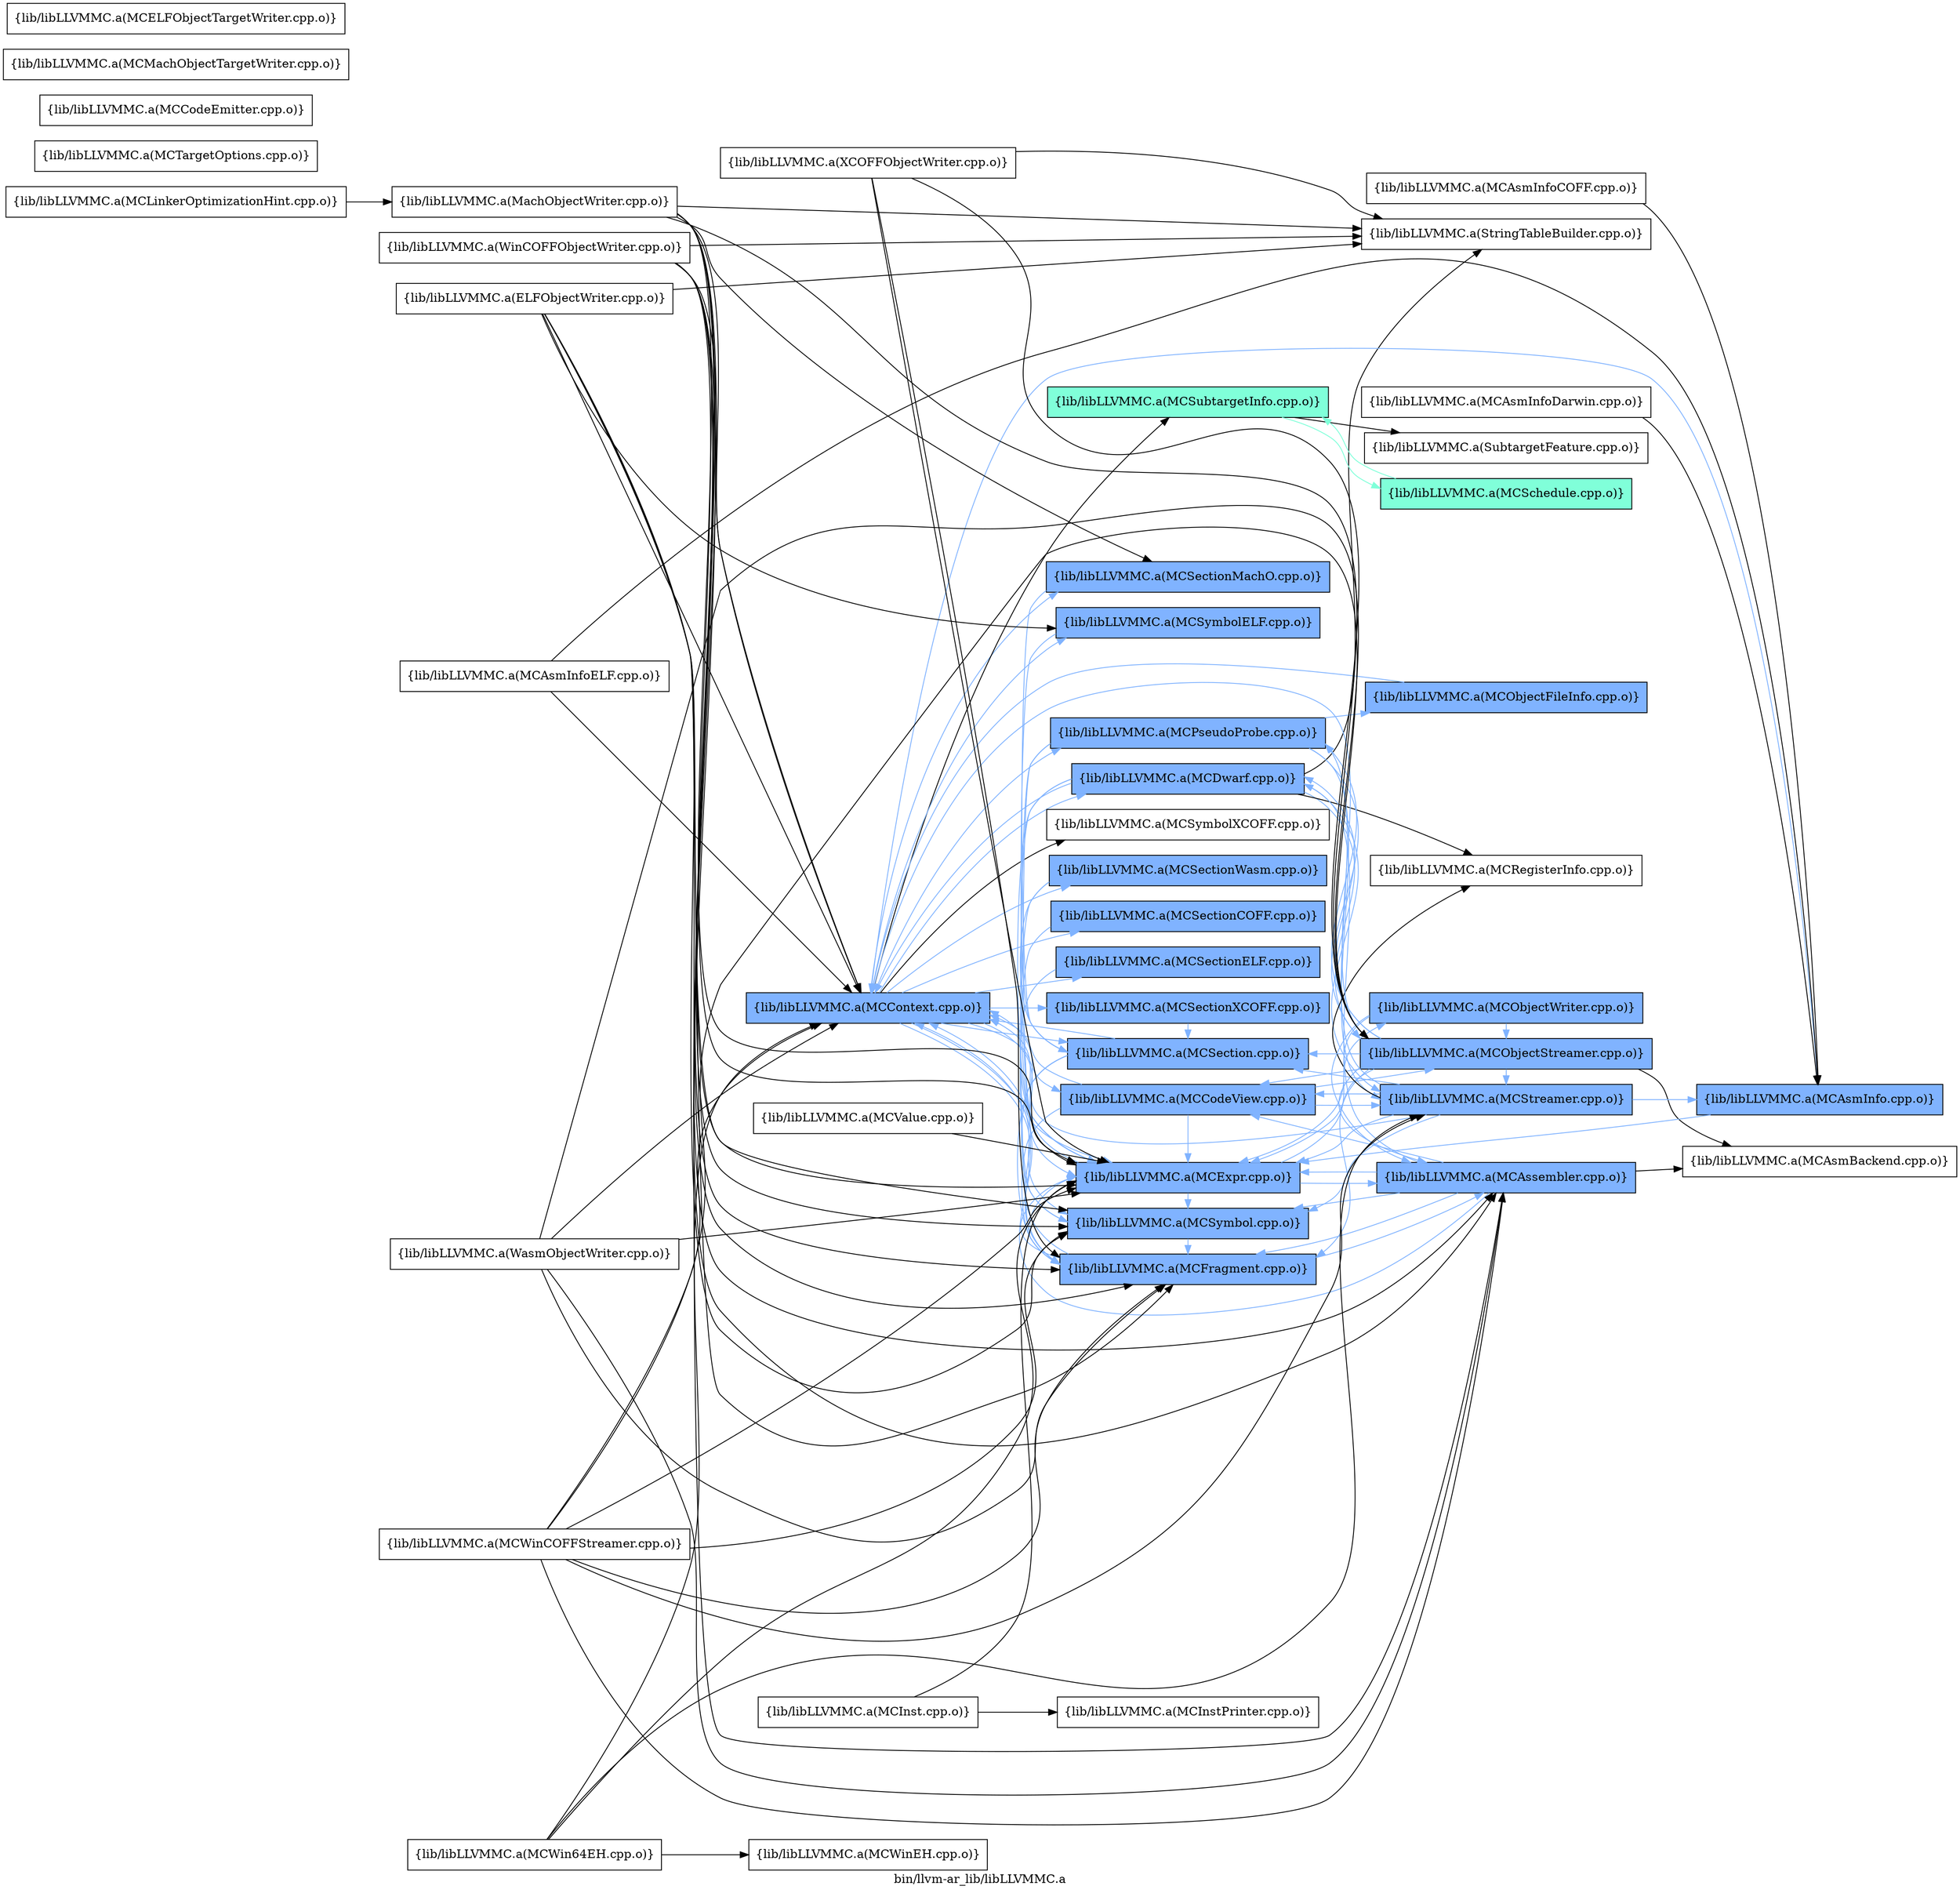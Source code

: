 digraph "bin/llvm-ar_lib/libLLVMMC.a" {
	label="bin/llvm-ar_lib/libLLVMMC.a";
	rankdir=LR;
	{ rank=same; Node0x556ad8f01238;  }
	{ rank=same; Node0x556ad8f01148; Node0x556ad8eff848; Node0x556ad8f041b8; Node0x556ad8f03498; Node0x556ad8f006a8; Node0x556ad8f03ee8; Node0x556ad8f03cb8; Node0x556ad8f02548; Node0x556ad8f02c78; Node0x556ad8f02a48; Node0x556ad8f057e8; Node0x556ad8f04a28; Node0x556ad8f018c8; Node0x556ad8f00bf8; Node0x556ad8f001a8;  }
	{ rank=same; Node0x556ad8f05a18; Node0x556ad8f06b48; Node0x556ad8f03808; Node0x556ad8effc58; Node0x556ad8f01648; Node0x556ad8eff988; Node0x556ad8f06788; Node0x556ad8efd368; Node0x556ad8eff3e8;  }

	Node0x556ad8f01238 [shape=record,shape=box,group=2,style=filled,fillcolor="0.600000 0.5 1",label="{lib/libLLVMMC.a(MCContext.cpp.o)}"];
	Node0x556ad8f01238 -> Node0x556ad8f01148[color="0.600000 0.5 1"];
	Node0x556ad8f01238 -> Node0x556ad8eff848[color="0.600000 0.5 1"];
	Node0x556ad8f01238 -> Node0x556ad8f041b8[color="0.600000 0.5 1"];
	Node0x556ad8f01238 -> Node0x556ad8f03498[color="0.600000 0.5 1"];
	Node0x556ad8f01238 -> Node0x556ad8f006a8[color="0.600000 0.5 1"];
	Node0x556ad8f01238 -> Node0x556ad8f03ee8[color="0.600000 0.5 1"];
	Node0x556ad8f01238 -> Node0x556ad8f03cb8[color="0.600000 0.5 1"];
	Node0x556ad8f01238 -> Node0x556ad8f02548[color="0.600000 0.5 1"];
	Node0x556ad8f01238 -> Node0x556ad8f02c78[color="0.600000 0.5 1"];
	Node0x556ad8f01238 -> Node0x556ad8f02a48[color="0.600000 0.5 1"];
	Node0x556ad8f01238 -> Node0x556ad8f057e8[color="0.600000 0.5 1"];
	Node0x556ad8f01238 -> Node0x556ad8f04a28;
	Node0x556ad8f01238 -> Node0x556ad8f018c8[color="0.600000 0.5 1"];
	Node0x556ad8f01238 -> Node0x556ad8f00bf8[color="0.600000 0.5 1"];
	Node0x556ad8f01238 -> Node0x556ad8f001a8;
	Node0x556ad8f041b8 [shape=record,shape=box,group=2,style=filled,fillcolor="0.600000 0.5 1",label="{lib/libLLVMMC.a(MCExpr.cpp.o)}"];
	Node0x556ad8f041b8 -> Node0x556ad8f01648[color="0.600000 0.5 1"];
	Node0x556ad8f041b8 -> Node0x556ad8f01238[color="0.600000 0.5 1"];
	Node0x556ad8f041b8 -> Node0x556ad8f03498[color="0.600000 0.5 1"];
	Node0x556ad8f041b8 -> Node0x556ad8eff988[color="0.600000 0.5 1"];
	Node0x556ad8f041b8 -> Node0x556ad8f018c8[color="0.600000 0.5 1"];
	Node0x556ad8f04a28 [shape=record,shape=box,group=1,style=filled,fillcolor="0.450000 0.5 1",label="{lib/libLLVMMC.a(MCSubtargetInfo.cpp.o)}"];
	Node0x556ad8f04a28 -> Node0x556ad8efd368[color="0.450000 0.5 1"];
	Node0x556ad8f04a28 -> Node0x556ad8eff3e8;
	Node0x556ad8f02f98 [shape=record,shape=box,group=0,label="{lib/libLLVMMC.a(MCInstPrinter.cpp.o)}"];
	Node0x556ad8efe3a8 [shape=record,shape=box,group=2,style=filled,fillcolor="0.600000 0.5 1",label="{lib/libLLVMMC.a(MCAsmInfo.cpp.o)}"];
	Node0x556ad8efe3a8 -> Node0x556ad8f01238[color="0.600000 0.5 1"];
	Node0x556ad8efe3a8 -> Node0x556ad8f041b8[color="0.600000 0.5 1"];
	Node0x556ad8f03808 [shape=record,shape=box,group=0,label="{lib/libLLVMMC.a(MCRegisterInfo.cpp.o)}"];
	Node0x556ad8f00338 [shape=record,shape=box,group=0,label="{lib/libLLVMMC.a(MCTargetOptions.cpp.o)}"];
	Node0x556ad8efcf58 [shape=record,shape=box,group=0,label="{lib/libLLVMMC.a(MCAsmBackend.cpp.o)}"];
	Node0x556ad8f01648 [shape=record,shape=box,group=2,style=filled,fillcolor="0.600000 0.5 1",label="{lib/libLLVMMC.a(MCAssembler.cpp.o)}"];
	Node0x556ad8f01648 -> Node0x556ad8efcf58;
	Node0x556ad8f01648 -> Node0x556ad8f01148[color="0.600000 0.5 1"];
	Node0x556ad8f01648 -> Node0x556ad8f01238[color="0.600000 0.5 1"];
	Node0x556ad8f01648 -> Node0x556ad8eff848[color="0.600000 0.5 1"];
	Node0x556ad8f01648 -> Node0x556ad8f041b8[color="0.600000 0.5 1"];
	Node0x556ad8f01648 -> Node0x556ad8f03498[color="0.600000 0.5 1"];
	Node0x556ad8f01648 -> Node0x556ad8f018c8[color="0.600000 0.5 1"];
	Node0x556ad8f03498 [shape=record,shape=box,group=2,style=filled,fillcolor="0.600000 0.5 1",label="{lib/libLLVMMC.a(MCFragment.cpp.o)}"];
	Node0x556ad8f03498 -> Node0x556ad8f01648[color="0.600000 0.5 1"];
	Node0x556ad8f03498 -> Node0x556ad8f01238[color="0.600000 0.5 1"];
	Node0x556ad8f03498 -> Node0x556ad8f041b8[color="0.600000 0.5 1"];
	Node0x556ad8f02778 [shape=record,shape=box,group=0,label="{lib/libLLVMMC.a(MCInst.cpp.o)}"];
	Node0x556ad8f02778 -> Node0x556ad8f041b8;
	Node0x556ad8f02778 -> Node0x556ad8f02f98;
	Node0x556ad8f05a18 [shape=record,shape=box,group=2,style=filled,fillcolor="0.600000 0.5 1",label="{lib/libLLVMMC.a(MCObjectStreamer.cpp.o)}"];
	Node0x556ad8f05a18 -> Node0x556ad8efcf58;
	Node0x556ad8f05a18 -> Node0x556ad8f01648[color="0.600000 0.5 1"];
	Node0x556ad8f05a18 -> Node0x556ad8f01148[color="0.600000 0.5 1"];
	Node0x556ad8f05a18 -> Node0x556ad8f01238[color="0.600000 0.5 1"];
	Node0x556ad8f05a18 -> Node0x556ad8eff848[color="0.600000 0.5 1"];
	Node0x556ad8f05a18 -> Node0x556ad8f041b8[color="0.600000 0.5 1"];
	Node0x556ad8f05a18 -> Node0x556ad8f03498[color="0.600000 0.5 1"];
	Node0x556ad8f05a18 -> Node0x556ad8f006a8[color="0.600000 0.5 1"];
	Node0x556ad8f05a18 -> Node0x556ad8f03ee8[color="0.600000 0.5 1"];
	Node0x556ad8f05a18 -> Node0x556ad8f06b48[color="0.600000 0.5 1"];
	Node0x556ad8effe88 [shape=record,shape=box,group=0,label="{lib/libLLVMMC.a(MCAsmInfoCOFF.cpp.o)}"];
	Node0x556ad8effe88 -> Node0x556ad8efe3a8;
	Node0x556ad8f005b8 [shape=record,shape=box,group=0,label="{lib/libLLVMMC.a(MCAsmInfoDarwin.cpp.o)}"];
	Node0x556ad8f005b8 -> Node0x556ad8efe3a8;
	Node0x556ad8eff938 [shape=record,shape=box,group=0,label="{lib/libLLVMMC.a(MCAsmInfoELF.cpp.o)}"];
	Node0x556ad8eff938 -> Node0x556ad8efe3a8;
	Node0x556ad8eff938 -> Node0x556ad8f01238;
	Node0x556ad8f00978 [shape=record,shape=box,group=0,label="{lib/libLLVMMC.a(MCCodeEmitter.cpp.o)}"];
	Node0x556ad8f02318 [shape=record,shape=box,group=0,label="{lib/libLLVMMC.a(MCMachObjectTargetWriter.cpp.o)}"];
	Node0x556ad8f018c8 [shape=record,shape=box,group=2,style=filled,fillcolor="0.600000 0.5 1",label="{lib/libLLVMMC.a(MCSymbol.cpp.o)}"];
	Node0x556ad8f018c8 -> Node0x556ad8f03498[color="0.600000 0.5 1"];
	Node0x556ad8f025e8 [shape=record,shape=box,group=0,label="{lib/libLLVMMC.a(MachObjectWriter.cpp.o)}"];
	Node0x556ad8f025e8 -> Node0x556ad8f01648;
	Node0x556ad8f025e8 -> Node0x556ad8f01238;
	Node0x556ad8f025e8 -> Node0x556ad8f041b8;
	Node0x556ad8f025e8 -> Node0x556ad8f03498;
	Node0x556ad8f025e8 -> Node0x556ad8f05a18;
	Node0x556ad8f025e8 -> Node0x556ad8f02c78;
	Node0x556ad8f025e8 -> Node0x556ad8f018c8;
	Node0x556ad8f025e8 -> Node0x556ad8effc58;
	Node0x556ad8f03a38 [shape=record,shape=box,group=0,label="{lib/libLLVMMC.a(MCELFObjectTargetWriter.cpp.o)}"];
	Node0x556ad8eff6b8 [shape=record,shape=box,group=0,label="{lib/libLLVMMC.a(MCValue.cpp.o)}"];
	Node0x556ad8eff6b8 -> Node0x556ad8f041b8;
	Node0x556ad8f00e28 [shape=record,shape=box,group=0,label="{lib/libLLVMMC.a(WinCOFFObjectWriter.cpp.o)}"];
	Node0x556ad8f00e28 -> Node0x556ad8f01648;
	Node0x556ad8f00e28 -> Node0x556ad8f01238;
	Node0x556ad8f00e28 -> Node0x556ad8f041b8;
	Node0x556ad8f00e28 -> Node0x556ad8f03498;
	Node0x556ad8f00e28 -> Node0x556ad8f018c8;
	Node0x556ad8f00e28 -> Node0x556ad8effc58;
	Node0x556ad8f06b48 [shape=record,shape=box,group=2,style=filled,fillcolor="0.600000 0.5 1",label="{lib/libLLVMMC.a(MCStreamer.cpp.o)}"];
	Node0x556ad8f06b48 -> Node0x556ad8efe3a8[color="0.600000 0.5 1"];
	Node0x556ad8f06b48 -> Node0x556ad8f01148[color="0.600000 0.5 1"];
	Node0x556ad8f06b48 -> Node0x556ad8f01238[color="0.600000 0.5 1"];
	Node0x556ad8f06b48 -> Node0x556ad8f041b8[color="0.600000 0.5 1"];
	Node0x556ad8f06b48 -> Node0x556ad8f006a8[color="0.600000 0.5 1"];
	Node0x556ad8f06b48 -> Node0x556ad8f03808;
	Node0x556ad8f06b48 -> Node0x556ad8f03ee8[color="0.600000 0.5 1"];
	Node0x556ad8f06b48 -> Node0x556ad8f018c8[color="0.600000 0.5 1"];
	Node0x556ad8f03df8 [shape=record,shape=box,group=0,label="{lib/libLLVMMC.a(MCWin64EH.cpp.o)}"];
	Node0x556ad8f03df8 -> Node0x556ad8f01238;
	Node0x556ad8f03df8 -> Node0x556ad8f041b8;
	Node0x556ad8f03df8 -> Node0x556ad8f06b48;
	Node0x556ad8f03df8 -> Node0x556ad8f03858;
	Node0x556ad8f04028 [shape=record,shape=box,group=0,label="{lib/libLLVMMC.a(MCWinCOFFStreamer.cpp.o)}"];
	Node0x556ad8f04028 -> Node0x556ad8f01648;
	Node0x556ad8f04028 -> Node0x556ad8f01238;
	Node0x556ad8f04028 -> Node0x556ad8f041b8;
	Node0x556ad8f04028 -> Node0x556ad8f03498;
	Node0x556ad8f04028 -> Node0x556ad8f05a18;
	Node0x556ad8f04028 -> Node0x556ad8f06b48;
	Node0x556ad8f04028 -> Node0x556ad8f018c8;
	Node0x556ad8f03858 [shape=record,shape=box,group=0,label="{lib/libLLVMMC.a(MCWinEH.cpp.o)}"];
	Node0x556ad8f01148 [shape=record,shape=box,group=2,style=filled,fillcolor="0.600000 0.5 1",label="{lib/libLLVMMC.a(MCCodeView.cpp.o)}"];
	Node0x556ad8f01148 -> Node0x556ad8f01238[color="0.600000 0.5 1"];
	Node0x556ad8f01148 -> Node0x556ad8f041b8[color="0.600000 0.5 1"];
	Node0x556ad8f01148 -> Node0x556ad8f03498[color="0.600000 0.5 1"];
	Node0x556ad8f01148 -> Node0x556ad8f05a18[color="0.600000 0.5 1"];
	Node0x556ad8f01148 -> Node0x556ad8f06b48[color="0.600000 0.5 1"];
	Node0x556ad8eff3e8 [shape=record,shape=box,group=0,label="{lib/libLLVMMC.a(SubtargetFeature.cpp.o)}"];
	Node0x556ad8effc58 [shape=record,shape=box,group=0,label="{lib/libLLVMMC.a(StringTableBuilder.cpp.o)}"];
	Node0x556ad8f06788 [shape=record,shape=box,group=2,style=filled,fillcolor="0.600000 0.5 1",label="{lib/libLLVMMC.a(MCObjectFileInfo.cpp.o)}"];
	Node0x556ad8f06788 -> Node0x556ad8f01238[color="0.600000 0.5 1"];
	Node0x556ad8eff848 [shape=record,shape=box,group=2,style=filled,fillcolor="0.600000 0.5 1",label="{lib/libLLVMMC.a(MCDwarf.cpp.o)}"];
	Node0x556ad8eff848 -> Node0x556ad8f01238[color="0.600000 0.5 1"];
	Node0x556ad8eff848 -> Node0x556ad8f041b8[color="0.600000 0.5 1"];
	Node0x556ad8eff848 -> Node0x556ad8f05a18[color="0.600000 0.5 1"];
	Node0x556ad8eff848 -> Node0x556ad8f03808;
	Node0x556ad8eff848 -> Node0x556ad8f03ee8[color="0.600000 0.5 1"];
	Node0x556ad8eff848 -> Node0x556ad8f06b48[color="0.600000 0.5 1"];
	Node0x556ad8eff848 -> Node0x556ad8effc58;
	Node0x556ad8f03cb8 [shape=record,shape=box,group=2,style=filled,fillcolor="0.600000 0.5 1",label="{lib/libLLVMMC.a(MCSectionCOFF.cpp.o)}"];
	Node0x556ad8f03cb8 -> Node0x556ad8f018c8[color="0.600000 0.5 1"];
	Node0x556ad8f02c78 [shape=record,shape=box,group=2,style=filled,fillcolor="0.600000 0.5 1",label="{lib/libLLVMMC.a(MCSectionMachO.cpp.o)}"];
	Node0x556ad8f02c78 -> Node0x556ad8f03ee8[color="0.600000 0.5 1"];
	Node0x556ad8efeb28 [shape=record,shape=box,group=0,label="{lib/libLLVMMC.a(ELFObjectWriter.cpp.o)}"];
	Node0x556ad8efeb28 -> Node0x556ad8f01648;
	Node0x556ad8efeb28 -> Node0x556ad8f01238;
	Node0x556ad8efeb28 -> Node0x556ad8f041b8;
	Node0x556ad8efeb28 -> Node0x556ad8f03498;
	Node0x556ad8efeb28 -> Node0x556ad8f018c8;
	Node0x556ad8efeb28 -> Node0x556ad8f00bf8;
	Node0x556ad8efeb28 -> Node0x556ad8effc58;
	Node0x556ad8f00bf8 [shape=record,shape=box,group=2,style=filled,fillcolor="0.600000 0.5 1",label="{lib/libLLVMMC.a(MCSymbolELF.cpp.o)}"];
	Node0x556ad8f00bf8 -> Node0x556ad8f041b8[color="0.600000 0.5 1"];
	Node0x556ad8f006a8 [shape=record,shape=box,group=2,style=filled,fillcolor="0.600000 0.5 1",label="{lib/libLLVMMC.a(MCPseudoProbe.cpp.o)}"];
	Node0x556ad8f006a8 -> Node0x556ad8f041b8[color="0.600000 0.5 1"];
	Node0x556ad8f006a8 -> Node0x556ad8f03498[color="0.600000 0.5 1"];
	Node0x556ad8f006a8 -> Node0x556ad8f06788[color="0.600000 0.5 1"];
	Node0x556ad8f006a8 -> Node0x556ad8f05a18[color="0.600000 0.5 1"];
	Node0x556ad8f006a8 -> Node0x556ad8f06b48[color="0.600000 0.5 1"];
	Node0x556ad8f03ee8 [shape=record,shape=box,group=2,style=filled,fillcolor="0.600000 0.5 1",label="{lib/libLLVMMC.a(MCSection.cpp.o)}"];
	Node0x556ad8f03ee8 -> Node0x556ad8f01238[color="0.600000 0.5 1"];
	Node0x556ad8f03ee8 -> Node0x556ad8f041b8[color="0.600000 0.5 1"];
	Node0x556ad8f03ee8 -> Node0x556ad8f03498[color="0.600000 0.5 1"];
	Node0x556ad8f03ee8 -> Node0x556ad8f018c8[color="0.600000 0.5 1"];
	Node0x556ad8f02548 [shape=record,shape=box,group=2,style=filled,fillcolor="0.600000 0.5 1",label="{lib/libLLVMMC.a(MCSectionELF.cpp.o)}"];
	Node0x556ad8f02548 -> Node0x556ad8f041b8[color="0.600000 0.5 1"];
	Node0x556ad8f02a48 [shape=record,shape=box,group=2,style=filled,fillcolor="0.600000 0.5 1",label="{lib/libLLVMMC.a(MCSectionWasm.cpp.o)}"];
	Node0x556ad8f02a48 -> Node0x556ad8f041b8[color="0.600000 0.5 1"];
	Node0x556ad8f02a48 -> Node0x556ad8f03ee8[color="0.600000 0.5 1"];
	Node0x556ad8f057e8 [shape=record,shape=box,group=2,style=filled,fillcolor="0.600000 0.5 1",label="{lib/libLLVMMC.a(MCSectionXCOFF.cpp.o)}"];
	Node0x556ad8f057e8 -> Node0x556ad8f03ee8[color="0.600000 0.5 1"];
	Node0x556ad8f001a8 [shape=record,shape=box,group=0,label="{lib/libLLVMMC.a(MCSymbolXCOFF.cpp.o)}"];
	Node0x556ad8eff988 [shape=record,shape=box,group=2,style=filled,fillcolor="0.600000 0.5 1",label="{lib/libLLVMMC.a(MCObjectWriter.cpp.o)}"];
	Node0x556ad8eff988 -> Node0x556ad8f01648[color="0.600000 0.5 1"];
	Node0x556ad8eff988 -> Node0x556ad8f041b8[color="0.600000 0.5 1"];
	Node0x556ad8eff988 -> Node0x556ad8f05a18[color="0.600000 0.5 1"];
	Node0x556ad8efd368 [shape=record,shape=box,group=1,style=filled,fillcolor="0.450000 0.5 1",label="{lib/libLLVMMC.a(MCSchedule.cpp.o)}"];
	Node0x556ad8efd368 -> Node0x556ad8f04a28[color="0.450000 0.5 1"];
	Node0x556ad8f01f58 [shape=record,shape=box,group=0,label="{lib/libLLVMMC.a(MCLinkerOptimizationHint.cpp.o)}"];
	Node0x556ad8f01f58 -> Node0x556ad8f025e8;
	Node0x556ad8f01508 [shape=record,shape=box,group=0,label="{lib/libLLVMMC.a(WasmObjectWriter.cpp.o)}"];
	Node0x556ad8f01508 -> Node0x556ad8f01648;
	Node0x556ad8f01508 -> Node0x556ad8f01238;
	Node0x556ad8f01508 -> Node0x556ad8f041b8;
	Node0x556ad8f01508 -> Node0x556ad8f03498;
	Node0x556ad8f01508 -> Node0x556ad8f05a18;
	Node0x556ad8f037b8 [shape=record,shape=box,group=0,label="{lib/libLLVMMC.a(XCOFFObjectWriter.cpp.o)}"];
	Node0x556ad8f037b8 -> Node0x556ad8f041b8;
	Node0x556ad8f037b8 -> Node0x556ad8f03498;
	Node0x556ad8f037b8 -> Node0x556ad8f05a18;
	Node0x556ad8f037b8 -> Node0x556ad8effc58;
}
